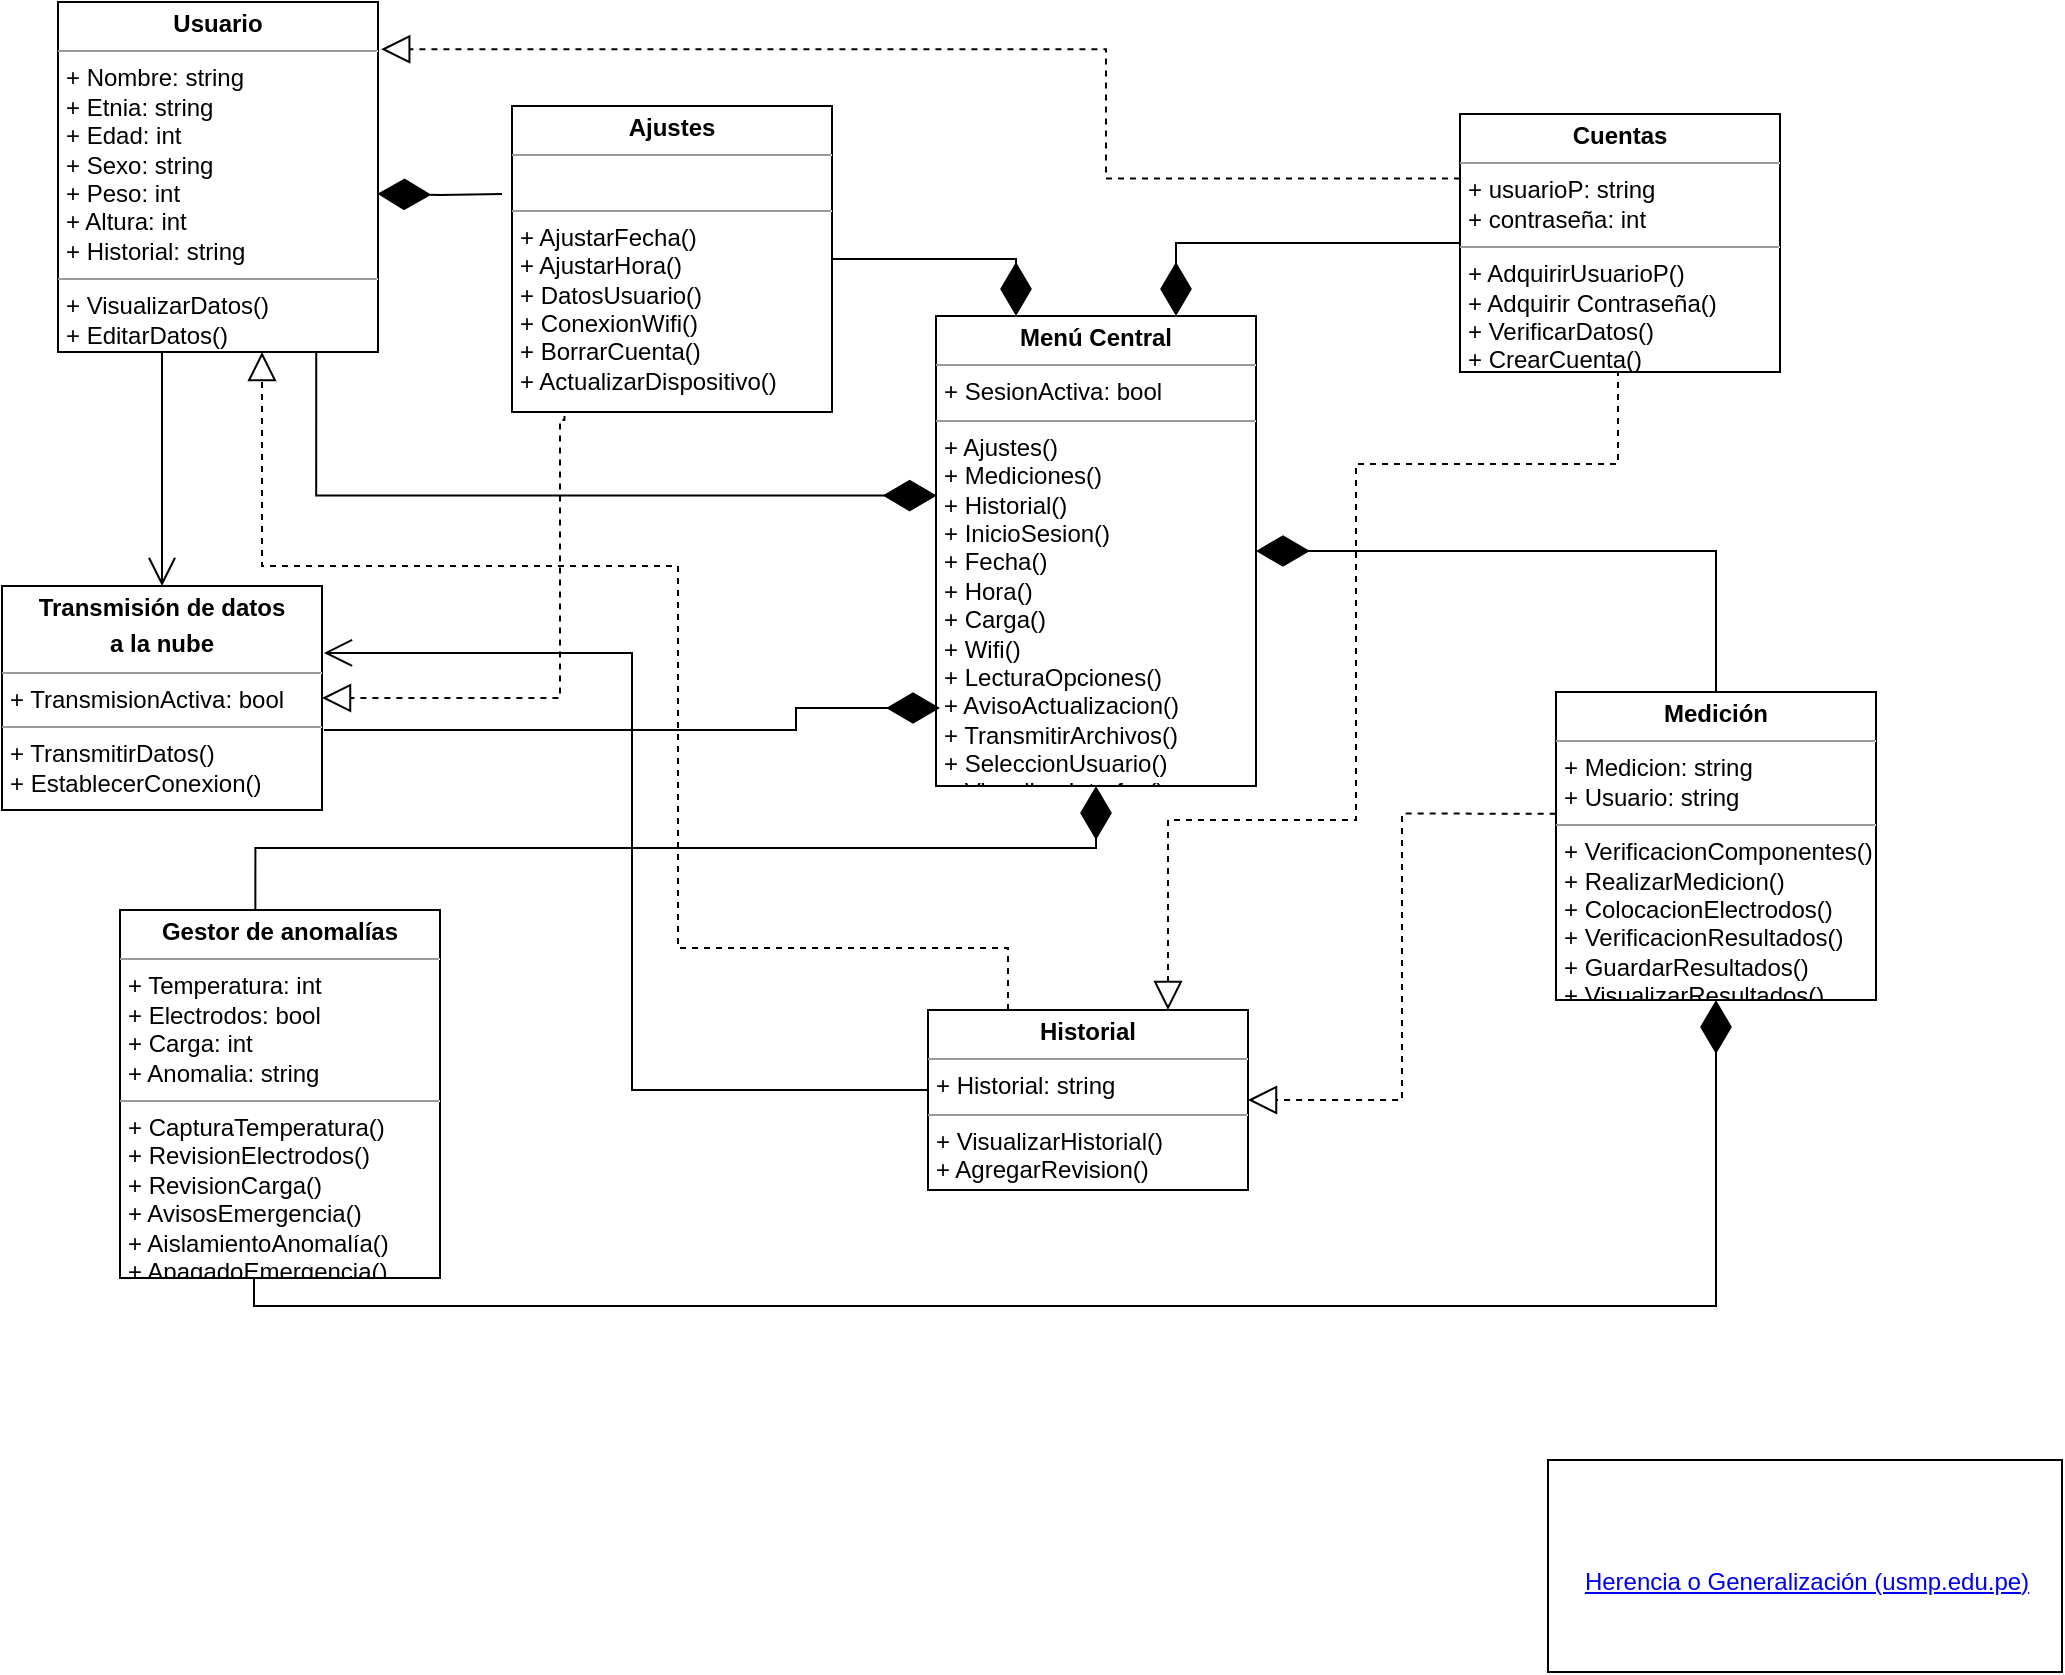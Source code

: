<mxfile version="15.4.3" type="github">
  <diagram id="XaWv4jqbw5jjv5fujQdN" name="Page-1">
    <mxGraphModel dx="1363" dy="757" grid="0" gridSize="10" guides="1" tooltips="1" connect="1" arrows="1" fold="1" page="1" pageScale="1" pageWidth="1100" pageHeight="850" math="0" shadow="0">
      <root>
        <mxCell id="0" />
        <mxCell id="1" parent="0" />
        <mxCell id="rATwCFPgNsltQCPlsfDQ-27" value="&lt;p style=&quot;margin: 0px ; margin-top: 4px ; text-align: center&quot;&gt;&lt;b&gt;Menú Central&lt;/b&gt;&lt;/p&gt;&lt;hr size=&quot;1&quot;&gt;&lt;p style=&quot;margin: 0px ; margin-left: 4px&quot;&gt;+ SesionActiva: bool&lt;/p&gt;&lt;hr size=&quot;1&quot;&gt;&lt;p style=&quot;margin: 0px ; margin-left: 4px&quot;&gt;+ Ajustes()&lt;/p&gt;&lt;p style=&quot;margin: 0px ; margin-left: 4px&quot;&gt;+ Mediciones()&lt;/p&gt;&lt;p style=&quot;margin: 0px ; margin-left: 4px&quot;&gt;+ Historial()&lt;/p&gt;&lt;p style=&quot;margin: 0px ; margin-left: 4px&quot;&gt;+ InicioSesion()&lt;/p&gt;&lt;p style=&quot;margin: 0px ; margin-left: 4px&quot;&gt;+ Fecha()&lt;/p&gt;&lt;p style=&quot;margin: 0px ; margin-left: 4px&quot;&gt;+ Hora()&lt;/p&gt;&lt;p style=&quot;margin: 0px ; margin-left: 4px&quot;&gt;+ Carga()&lt;/p&gt;&lt;p style=&quot;margin: 0px ; margin-left: 4px&quot;&gt;+ Wifi()&lt;/p&gt;&lt;p style=&quot;margin: 0px ; margin-left: 4px&quot;&gt;+ LecturaOpciones()&lt;/p&gt;&lt;p style=&quot;margin: 0px ; margin-left: 4px&quot;&gt;+ AvisoActualizacion()&lt;/p&gt;&lt;p style=&quot;margin: 0px ; margin-left: 4px&quot;&gt;+ TransmitirArchivos()&lt;/p&gt;&lt;p style=&quot;margin: 0px ; margin-left: 4px&quot;&gt;+ SeleccionUsuario()&lt;/p&gt;&lt;p style=&quot;margin: 0px ; margin-left: 4px&quot;&gt;+ VisualizarInterfaz()&lt;/p&gt;" style="verticalAlign=top;align=left;overflow=fill;fontSize=12;fontFamily=Helvetica;html=1;" parent="1" vertex="1">
          <mxGeometry x="537" y="172" width="160" height="235" as="geometry" />
        </mxCell>
        <mxCell id="FQU3taOWmxpRIaGkPZAU-1" value="&lt;p style=&quot;margin: 0px ; margin-top: 4px ; text-align: center&quot;&gt;&lt;b&gt;Medición&lt;/b&gt;&lt;/p&gt;&lt;hr size=&quot;1&quot;&gt;&lt;p style=&quot;margin: 0px ; margin-left: 4px&quot;&gt;+ Medicion: string&lt;/p&gt;&lt;p style=&quot;margin: 0px ; margin-left: 4px&quot;&gt;+ Usuario: string&lt;/p&gt;&lt;hr size=&quot;1&quot;&gt;&lt;p style=&quot;margin: 0px ; margin-left: 4px&quot;&gt;+ VerificacionComponentes()&lt;/p&gt;&lt;p style=&quot;margin: 0px ; margin-left: 4px&quot;&gt;+ RealizarMedicion()&lt;/p&gt;&lt;p style=&quot;margin: 0px ; margin-left: 4px&quot;&gt;+ ColocacionElectrodos()&lt;/p&gt;&lt;p style=&quot;margin: 0px ; margin-left: 4px&quot;&gt;+ VerificacionResultados()&lt;/p&gt;&lt;p style=&quot;margin: 0px ; margin-left: 4px&quot;&gt;+ GuardarResultados()&lt;/p&gt;&lt;p style=&quot;margin: 0px ; margin-left: 4px&quot;&gt;+ VisualizarResultados()&lt;/p&gt;" style="verticalAlign=top;align=left;overflow=fill;fontSize=12;fontFamily=Helvetica;html=1;" parent="1" vertex="1">
          <mxGeometry x="847" y="360" width="160" height="154" as="geometry" />
        </mxCell>
        <mxCell id="FQU3taOWmxpRIaGkPZAU-2" value="&lt;p style=&quot;margin: 0px ; margin-top: 4px ; text-align: center&quot;&gt;&lt;b&gt;Cuentas&lt;/b&gt;&lt;/p&gt;&lt;hr size=&quot;1&quot;&gt;&lt;p style=&quot;margin: 0px ; margin-left: 4px&quot;&gt;+ usuarioP: string&lt;/p&gt;&lt;p style=&quot;margin: 0px ; margin-left: 4px&quot;&gt;+ contraseña: int&lt;/p&gt;&lt;hr size=&quot;1&quot;&gt;&lt;p style=&quot;margin: 0px ; margin-left: 4px&quot;&gt;+ AdquirirUsuarioP()&lt;/p&gt;&lt;p style=&quot;margin: 0px ; margin-left: 4px&quot;&gt;+ Adquirir Contraseña()&lt;/p&gt;&lt;p style=&quot;margin: 0px ; margin-left: 4px&quot;&gt;+ VerificarDatos()&lt;/p&gt;&lt;p style=&quot;margin: 0px ; margin-left: 4px&quot;&gt;+ CrearCuenta()&lt;/p&gt;" style="verticalAlign=top;align=left;overflow=fill;fontSize=12;fontFamily=Helvetica;html=1;" parent="1" vertex="1">
          <mxGeometry x="799" y="71" width="160" height="129" as="geometry" />
        </mxCell>
        <mxCell id="FQU3taOWmxpRIaGkPZAU-5" value="&lt;p style=&quot;margin: 0px ; margin-top: 4px ; text-align: center&quot;&gt;&lt;b&gt;Ajustes&lt;/b&gt;&lt;/p&gt;&lt;hr size=&quot;1&quot;&gt;&lt;p style=&quot;margin: 0px ; margin-left: 4px&quot;&gt;&lt;br&gt;&lt;/p&gt;&lt;hr size=&quot;1&quot;&gt;&lt;p style=&quot;margin: 0px ; margin-left: 4px&quot;&gt;+ AjustarFecha()&lt;/p&gt;&lt;p style=&quot;margin: 0px ; margin-left: 4px&quot;&gt;+ AjustarHora()&lt;/p&gt;&lt;p style=&quot;margin: 0px ; margin-left: 4px&quot;&gt;+ DatosUsuario()&lt;/p&gt;&lt;p style=&quot;margin: 0px ; margin-left: 4px&quot;&gt;+ ConexionWifi()&lt;/p&gt;&lt;p style=&quot;margin: 0px ; margin-left: 4px&quot;&gt;+ BorrarCuenta()&lt;/p&gt;&lt;p style=&quot;margin: 0px ; margin-left: 4px&quot;&gt;+ ActualizarDispositivo()&lt;/p&gt;" style="verticalAlign=top;align=left;overflow=fill;fontSize=12;fontFamily=Helvetica;html=1;" parent="1" vertex="1">
          <mxGeometry x="325" y="67" width="160" height="153" as="geometry" />
        </mxCell>
        <mxCell id="FQU3taOWmxpRIaGkPZAU-7" value="&lt;p style=&quot;margin: 0px ; margin-top: 4px ; text-align: center&quot;&gt;&lt;b&gt;Usuario&lt;/b&gt;&lt;/p&gt;&lt;hr size=&quot;1&quot;&gt;&lt;p style=&quot;margin: 0px ; margin-left: 4px&quot;&gt;+ Nombre: string&lt;/p&gt;&lt;p style=&quot;margin: 0px ; margin-left: 4px&quot;&gt;+ Etnia: string&lt;/p&gt;&lt;p style=&quot;margin: 0px ; margin-left: 4px&quot;&gt;+ Edad: int&lt;/p&gt;&lt;p style=&quot;margin: 0px ; margin-left: 4px&quot;&gt;+ Sexo: string&lt;/p&gt;&lt;p style=&quot;margin: 0px ; margin-left: 4px&quot;&gt;+ Peso: int&lt;/p&gt;&lt;p style=&quot;margin: 0px ; margin-left: 4px&quot;&gt;+ Altura: int&lt;/p&gt;&lt;p style=&quot;margin: 0px ; margin-left: 4px&quot;&gt;+ Historial: string&lt;/p&gt;&lt;hr size=&quot;1&quot;&gt;&lt;p style=&quot;margin: 0px ; margin-left: 4px&quot;&gt;+ VisualizarDatos()&lt;br&gt;&lt;/p&gt;&lt;p style=&quot;margin: 0px ; margin-left: 4px&quot;&gt;+ EditarDatos()&lt;/p&gt;&lt;p style=&quot;margin: 0px ; margin-left: 4px&quot;&gt;&lt;br&gt;&lt;/p&gt;" style="verticalAlign=top;align=left;overflow=fill;fontSize=12;fontFamily=Helvetica;html=1;" parent="1" vertex="1">
          <mxGeometry x="98" y="15" width="160" height="175" as="geometry" />
        </mxCell>
        <mxCell id="UsCl_k0fAf9GDx7QErYr-1" value="&lt;p style=&quot;margin: 0px ; margin-top: 4px ; text-align: center&quot;&gt;&lt;b&gt;Historial&lt;/b&gt;&lt;/p&gt;&lt;hr size=&quot;1&quot;&gt;&lt;p style=&quot;margin: 0px ; margin-left: 4px&quot;&gt;+ Historial: string&lt;/p&gt;&lt;hr size=&quot;1&quot;&gt;&lt;p style=&quot;margin: 0px ; margin-left: 4px&quot;&gt;+ VisualizarHistorial()&lt;/p&gt;&lt;p style=&quot;margin: 0px ; margin-left: 4px&quot;&gt;+ AgregarRevision()&lt;/p&gt;" style="verticalAlign=top;align=left;overflow=fill;fontSize=12;fontFamily=Helvetica;html=1;" parent="1" vertex="1">
          <mxGeometry x="533" y="519" width="160" height="90" as="geometry" />
        </mxCell>
        <mxCell id="UsCl_k0fAf9GDx7QErYr-2" value="" style="endArrow=block;dashed=1;endFill=0;endSize=12;html=1;rounded=0;edgeStyle=orthogonalEdgeStyle;exitX=-0.001;exitY=0.395;exitDx=0;exitDy=0;entryX=1;entryY=0.5;entryDx=0;entryDy=0;exitPerimeter=0;" parent="1" source="FQU3taOWmxpRIaGkPZAU-1" target="UsCl_k0fAf9GDx7QErYr-1" edge="1">
          <mxGeometry width="160" relative="1" as="geometry">
            <mxPoint x="870" y="467" as="sourcePoint" />
            <mxPoint x="1030" y="467" as="targetPoint" />
          </mxGeometry>
        </mxCell>
        <mxCell id="UsCl_k0fAf9GDx7QErYr-3" value="&lt;p style=&quot;margin: 0px ; margin-top: 4px ; text-align: center&quot;&gt;&lt;b&gt;Gestor de anomalías&lt;/b&gt;&lt;/p&gt;&lt;hr size=&quot;1&quot;&gt;&lt;p style=&quot;margin: 0px ; margin-left: 4px&quot;&gt;+ Temperatura: int&lt;/p&gt;&lt;p style=&quot;margin: 0px ; margin-left: 4px&quot;&gt;+ Electrodos: bool&lt;/p&gt;&lt;p style=&quot;margin: 0px ; margin-left: 4px&quot;&gt;+ Carga: int&lt;/p&gt;&lt;p style=&quot;margin: 0px ; margin-left: 4px&quot;&gt;+ Anomalia: string&lt;/p&gt;&lt;hr size=&quot;1&quot;&gt;&lt;p style=&quot;margin: 0px ; margin-left: 4px&quot;&gt;+ CapturaTemperatura()&lt;/p&gt;&lt;p style=&quot;margin: 0px ; margin-left: 4px&quot;&gt;+ RevisionElectrodos()&lt;/p&gt;&lt;p style=&quot;margin: 0px ; margin-left: 4px&quot;&gt;+ RevisionCarga()&lt;/p&gt;&lt;p style=&quot;margin: 0px ; margin-left: 4px&quot;&gt;&lt;span&gt;+ AvisosEmergencia()&lt;/span&gt;&lt;/p&gt;&lt;p style=&quot;margin: 0px ; margin-left: 4px&quot;&gt;&lt;span&gt;+ AislamientoAnomalía()&lt;/span&gt;&lt;/p&gt;&lt;p style=&quot;margin: 0px ; margin-left: 4px&quot;&gt;&lt;span&gt;+ ApagadoEmergencia()&lt;/span&gt;&lt;/p&gt;" style="verticalAlign=top;align=left;overflow=fill;fontSize=12;fontFamily=Helvetica;html=1;" parent="1" vertex="1">
          <mxGeometry x="129" y="469" width="160" height="184" as="geometry" />
        </mxCell>
        <mxCell id="UsCl_k0fAf9GDx7QErYr-5" value="&lt;p style=&quot;margin: 0px ; margin-top: 4px ; text-align: center&quot;&gt;&lt;b&gt;Transmisión de datos&lt;/b&gt;&lt;/p&gt;&lt;p style=&quot;margin: 0px ; margin-top: 4px ; text-align: center&quot;&gt;&lt;b&gt;a la nube&lt;/b&gt;&lt;/p&gt;&lt;hr size=&quot;1&quot;&gt;&lt;p style=&quot;margin: 0px ; margin-left: 4px&quot;&gt;+ TransmisionActiva: bool&lt;/p&gt;&lt;hr size=&quot;1&quot;&gt;&lt;p style=&quot;margin: 0px ; margin-left: 4px&quot;&gt;+ TransmitirDatos()&lt;/p&gt;&lt;p style=&quot;margin: 0px ; margin-left: 4px&quot;&gt;+ EstablecerConexion()&lt;/p&gt;" style="verticalAlign=top;align=left;overflow=fill;fontSize=12;fontFamily=Helvetica;html=1;" parent="1" vertex="1">
          <mxGeometry x="70" y="307" width="160" height="112" as="geometry" />
        </mxCell>
        <mxCell id="UsCl_k0fAf9GDx7QErYr-7" value="&lt;br&gt;&lt;a href=&quot;https://www.usmp.edu.pe/publicaciones/boletin/fia/info67/UML.pdf&quot;&gt;Herencia o Generalización (usmp.edu.pe)&lt;/a&gt;" style="html=1;" parent="1" vertex="1">
          <mxGeometry x="843" y="744" width="257" height="106" as="geometry" />
        </mxCell>
        <mxCell id="UsCl_k0fAf9GDx7QErYr-11" value="" style="endArrow=open;endFill=1;endSize=12;html=1;rounded=0;edgeStyle=orthogonalEdgeStyle;entryX=0.5;entryY=0;entryDx=0;entryDy=0;" parent="1" target="UsCl_k0fAf9GDx7QErYr-5" edge="1">
          <mxGeometry width="160" relative="1" as="geometry">
            <mxPoint x="150" y="190" as="sourcePoint" />
            <mxPoint x="374" y="348" as="targetPoint" />
            <Array as="points">
              <mxPoint x="150" y="190" />
            </Array>
          </mxGeometry>
        </mxCell>
        <mxCell id="UsCl_k0fAf9GDx7QErYr-12" value="" style="endArrow=diamondThin;endFill=1;endSize=24;html=1;rounded=0;edgeStyle=orthogonalEdgeStyle;entryX=0.75;entryY=0;entryDx=0;entryDy=0;exitX=0;exitY=0.5;exitDx=0;exitDy=0;" parent="1" source="FQU3taOWmxpRIaGkPZAU-2" target="rATwCFPgNsltQCPlsfDQ-27" edge="1">
          <mxGeometry width="160" relative="1" as="geometry">
            <mxPoint x="460" y="109" as="sourcePoint" />
            <mxPoint x="620" y="109" as="targetPoint" />
          </mxGeometry>
        </mxCell>
        <mxCell id="UsCl_k0fAf9GDx7QErYr-13" value="" style="endArrow=open;endFill=1;endSize=12;html=1;rounded=0;edgeStyle=orthogonalEdgeStyle;exitX=0;exitY=0.5;exitDx=0;exitDy=0;entryX=1.006;entryY=0.299;entryDx=0;entryDy=0;entryPerimeter=0;" parent="1" source="UsCl_k0fAf9GDx7QErYr-1" target="UsCl_k0fAf9GDx7QErYr-5" edge="1">
          <mxGeometry width="160" relative="1" as="geometry">
            <mxPoint x="418" y="461" as="sourcePoint" />
            <mxPoint x="258" y="341" as="targetPoint" />
            <Array as="points">
              <mxPoint x="533" y="559" />
              <mxPoint x="385" y="559" />
              <mxPoint x="385" y="341" />
            </Array>
          </mxGeometry>
        </mxCell>
        <mxCell id="UsCl_k0fAf9GDx7QErYr-14" value="" style="endArrow=diamondThin;endFill=1;endSize=24;html=1;rounded=0;edgeStyle=orthogonalEdgeStyle;exitX=0.5;exitY=0;exitDx=0;exitDy=0;entryX=1;entryY=0.5;entryDx=0;entryDy=0;" parent="1" source="FQU3taOWmxpRIaGkPZAU-1" target="rATwCFPgNsltQCPlsfDQ-27" edge="1">
          <mxGeometry width="160" relative="1" as="geometry">
            <mxPoint x="792" y="271" as="sourcePoint" />
            <mxPoint x="952" y="271" as="targetPoint" />
          </mxGeometry>
        </mxCell>
        <mxCell id="UsCl_k0fAf9GDx7QErYr-15" value="" style="endArrow=diamondThin;endFill=1;endSize=24;html=1;rounded=0;edgeStyle=orthogonalEdgeStyle;exitX=1;exitY=0.5;exitDx=0;exitDy=0;entryX=0.25;entryY=0;entryDx=0;entryDy=0;" parent="1" source="FQU3taOWmxpRIaGkPZAU-5" target="rATwCFPgNsltQCPlsfDQ-27" edge="1">
          <mxGeometry width="160" relative="1" as="geometry">
            <mxPoint x="504" y="121" as="sourcePoint" />
            <mxPoint x="664" y="121" as="targetPoint" />
          </mxGeometry>
        </mxCell>
        <mxCell id="UsCl_k0fAf9GDx7QErYr-16" value="" style="endArrow=block;dashed=1;endFill=0;endSize=12;html=1;rounded=0;edgeStyle=orthogonalEdgeStyle;exitX=0.25;exitY=0;exitDx=0;exitDy=0;" parent="1" source="UsCl_k0fAf9GDx7QErYr-1" edge="1">
          <mxGeometry width="160" relative="1" as="geometry">
            <mxPoint x="427" y="451" as="sourcePoint" />
            <mxPoint x="200" y="190" as="targetPoint" />
            <Array as="points">
              <mxPoint x="573" y="488" />
              <mxPoint x="408" y="488" />
              <mxPoint x="408" y="297" />
              <mxPoint x="200" y="297" />
              <mxPoint x="200" y="190" />
            </Array>
          </mxGeometry>
        </mxCell>
        <mxCell id="UsCl_k0fAf9GDx7QErYr-17" value="" style="endArrow=diamondThin;endFill=1;endSize=24;html=1;rounded=0;edgeStyle=orthogonalEdgeStyle;entryX=0.998;entryY=0.548;entryDx=0;entryDy=0;entryPerimeter=0;" parent="1" target="FQU3taOWmxpRIaGkPZAU-7" edge="1">
          <mxGeometry width="160" relative="1" as="geometry">
            <mxPoint x="320" y="111" as="sourcePoint" />
            <mxPoint x="455" y="232" as="targetPoint" />
          </mxGeometry>
        </mxCell>
        <mxCell id="UsCl_k0fAf9GDx7QErYr-18" value="" style="endArrow=diamondThin;endFill=1;endSize=24;html=1;rounded=0;edgeStyle=orthogonalEdgeStyle;exitX=0.423;exitY=0.001;exitDx=0;exitDy=0;exitPerimeter=0;" parent="1" source="UsCl_k0fAf9GDx7QErYr-3" target="rATwCFPgNsltQCPlsfDQ-27" edge="1">
          <mxGeometry width="160" relative="1" as="geometry">
            <mxPoint x="190" y="456" as="sourcePoint" />
            <mxPoint x="350" y="456" as="targetPoint" />
          </mxGeometry>
        </mxCell>
        <mxCell id="UsCl_k0fAf9GDx7QErYr-19" value="" style="endArrow=diamondThin;endFill=1;endSize=24;html=1;rounded=0;edgeStyle=orthogonalEdgeStyle;exitX=0.5;exitY=1;exitDx=0;exitDy=0;entryX=0.5;entryY=1;entryDx=0;entryDy=0;" parent="1" source="UsCl_k0fAf9GDx7QErYr-3" target="FQU3taOWmxpRIaGkPZAU-1" edge="1">
          <mxGeometry width="160" relative="1" as="geometry">
            <mxPoint x="316" y="679" as="sourcePoint" />
            <mxPoint x="476" y="679" as="targetPoint" />
            <Array as="points">
              <mxPoint x="196" y="653" />
              <mxPoint x="196" y="667" />
              <mxPoint x="927" y="667" />
            </Array>
          </mxGeometry>
        </mxCell>
        <mxCell id="UsCl_k0fAf9GDx7QErYr-21" value="" style="endArrow=diamondThin;endFill=1;endSize=24;html=1;rounded=0;edgeStyle=orthogonalEdgeStyle;exitX=1.006;exitY=0.643;exitDx=0;exitDy=0;exitPerimeter=0;" parent="1" source="UsCl_k0fAf9GDx7QErYr-5" edge="1">
          <mxGeometry width="160" relative="1" as="geometry">
            <mxPoint x="252" y="379" as="sourcePoint" />
            <mxPoint x="512" y="368" as="targetPoint" />
            <Array as="points">
              <mxPoint x="467" y="379" />
              <mxPoint x="467" y="368" />
              <mxPoint x="537" y="368" />
            </Array>
          </mxGeometry>
        </mxCell>
        <mxCell id="UsCl_k0fAf9GDx7QErYr-22" value="" style="endArrow=block;dashed=1;endFill=0;endSize=12;html=1;rounded=0;edgeStyle=orthogonalEdgeStyle;entryX=0.75;entryY=0;entryDx=0;entryDy=0;exitX=0.5;exitY=1;exitDx=0;exitDy=0;" parent="1" source="FQU3taOWmxpRIaGkPZAU-2" target="UsCl_k0fAf9GDx7QErYr-1" edge="1">
          <mxGeometry width="160" relative="1" as="geometry">
            <mxPoint x="772" y="214" as="sourcePoint" />
            <mxPoint x="932" y="214" as="targetPoint" />
            <Array as="points">
              <mxPoint x="878" y="200" />
              <mxPoint x="878" y="246" />
              <mxPoint x="747" y="246" />
              <mxPoint x="747" y="424" />
              <mxPoint x="653" y="424" />
            </Array>
          </mxGeometry>
        </mxCell>
        <mxCell id="UsCl_k0fAf9GDx7QErYr-23" value="" style="endArrow=diamondThin;endFill=1;endSize=24;html=1;rounded=0;edgeStyle=orthogonalEdgeStyle;entryX=0.002;entryY=0.382;entryDx=0;entryDy=0;exitX=0.807;exitY=1.003;exitDx=0;exitDy=0;exitPerimeter=0;entryPerimeter=0;" parent="1" source="FQU3taOWmxpRIaGkPZAU-7" target="rATwCFPgNsltQCPlsfDQ-27" edge="1">
          <mxGeometry width="160" relative="1" as="geometry">
            <mxPoint x="309" y="265" as="sourcePoint" />
            <mxPoint x="469" y="265" as="targetPoint" />
          </mxGeometry>
        </mxCell>
        <mxCell id="bt9QRlXM0MGIMex--013-1" value="" style="endArrow=block;dashed=1;endFill=0;endSize=12;html=1;rounded=0;edgeStyle=orthogonalEdgeStyle;exitX=0;exitY=0.25;exitDx=0;exitDy=0;entryX=1.01;entryY=0.135;entryDx=0;entryDy=0;entryPerimeter=0;" edge="1" parent="1" source="FQU3taOWmxpRIaGkPZAU-2" target="FQU3taOWmxpRIaGkPZAU-7">
          <mxGeometry width="160" relative="1" as="geometry">
            <mxPoint x="540" y="52" as="sourcePoint" />
            <mxPoint x="700" y="52" as="targetPoint" />
            <Array as="points">
              <mxPoint x="622" y="103" />
              <mxPoint x="622" y="39" />
            </Array>
          </mxGeometry>
        </mxCell>
        <mxCell id="bt9QRlXM0MGIMex--013-2" value="" style="endArrow=block;dashed=1;endFill=0;endSize=12;html=1;rounded=0;edgeStyle=orthogonalEdgeStyle;exitX=0.164;exitY=1.013;exitDx=0;exitDy=0;exitPerimeter=0;entryX=1;entryY=0.5;entryDx=0;entryDy=0;" edge="1" parent="1" source="FQU3taOWmxpRIaGkPZAU-5" target="UsCl_k0fAf9GDx7QErYr-5">
          <mxGeometry width="160" relative="1" as="geometry">
            <mxPoint x="306" y="284" as="sourcePoint" />
            <mxPoint x="466" y="284" as="targetPoint" />
            <Array as="points">
              <mxPoint x="351" y="224" />
              <mxPoint x="349" y="224" />
              <mxPoint x="349" y="363" />
            </Array>
          </mxGeometry>
        </mxCell>
      </root>
    </mxGraphModel>
  </diagram>
</mxfile>
